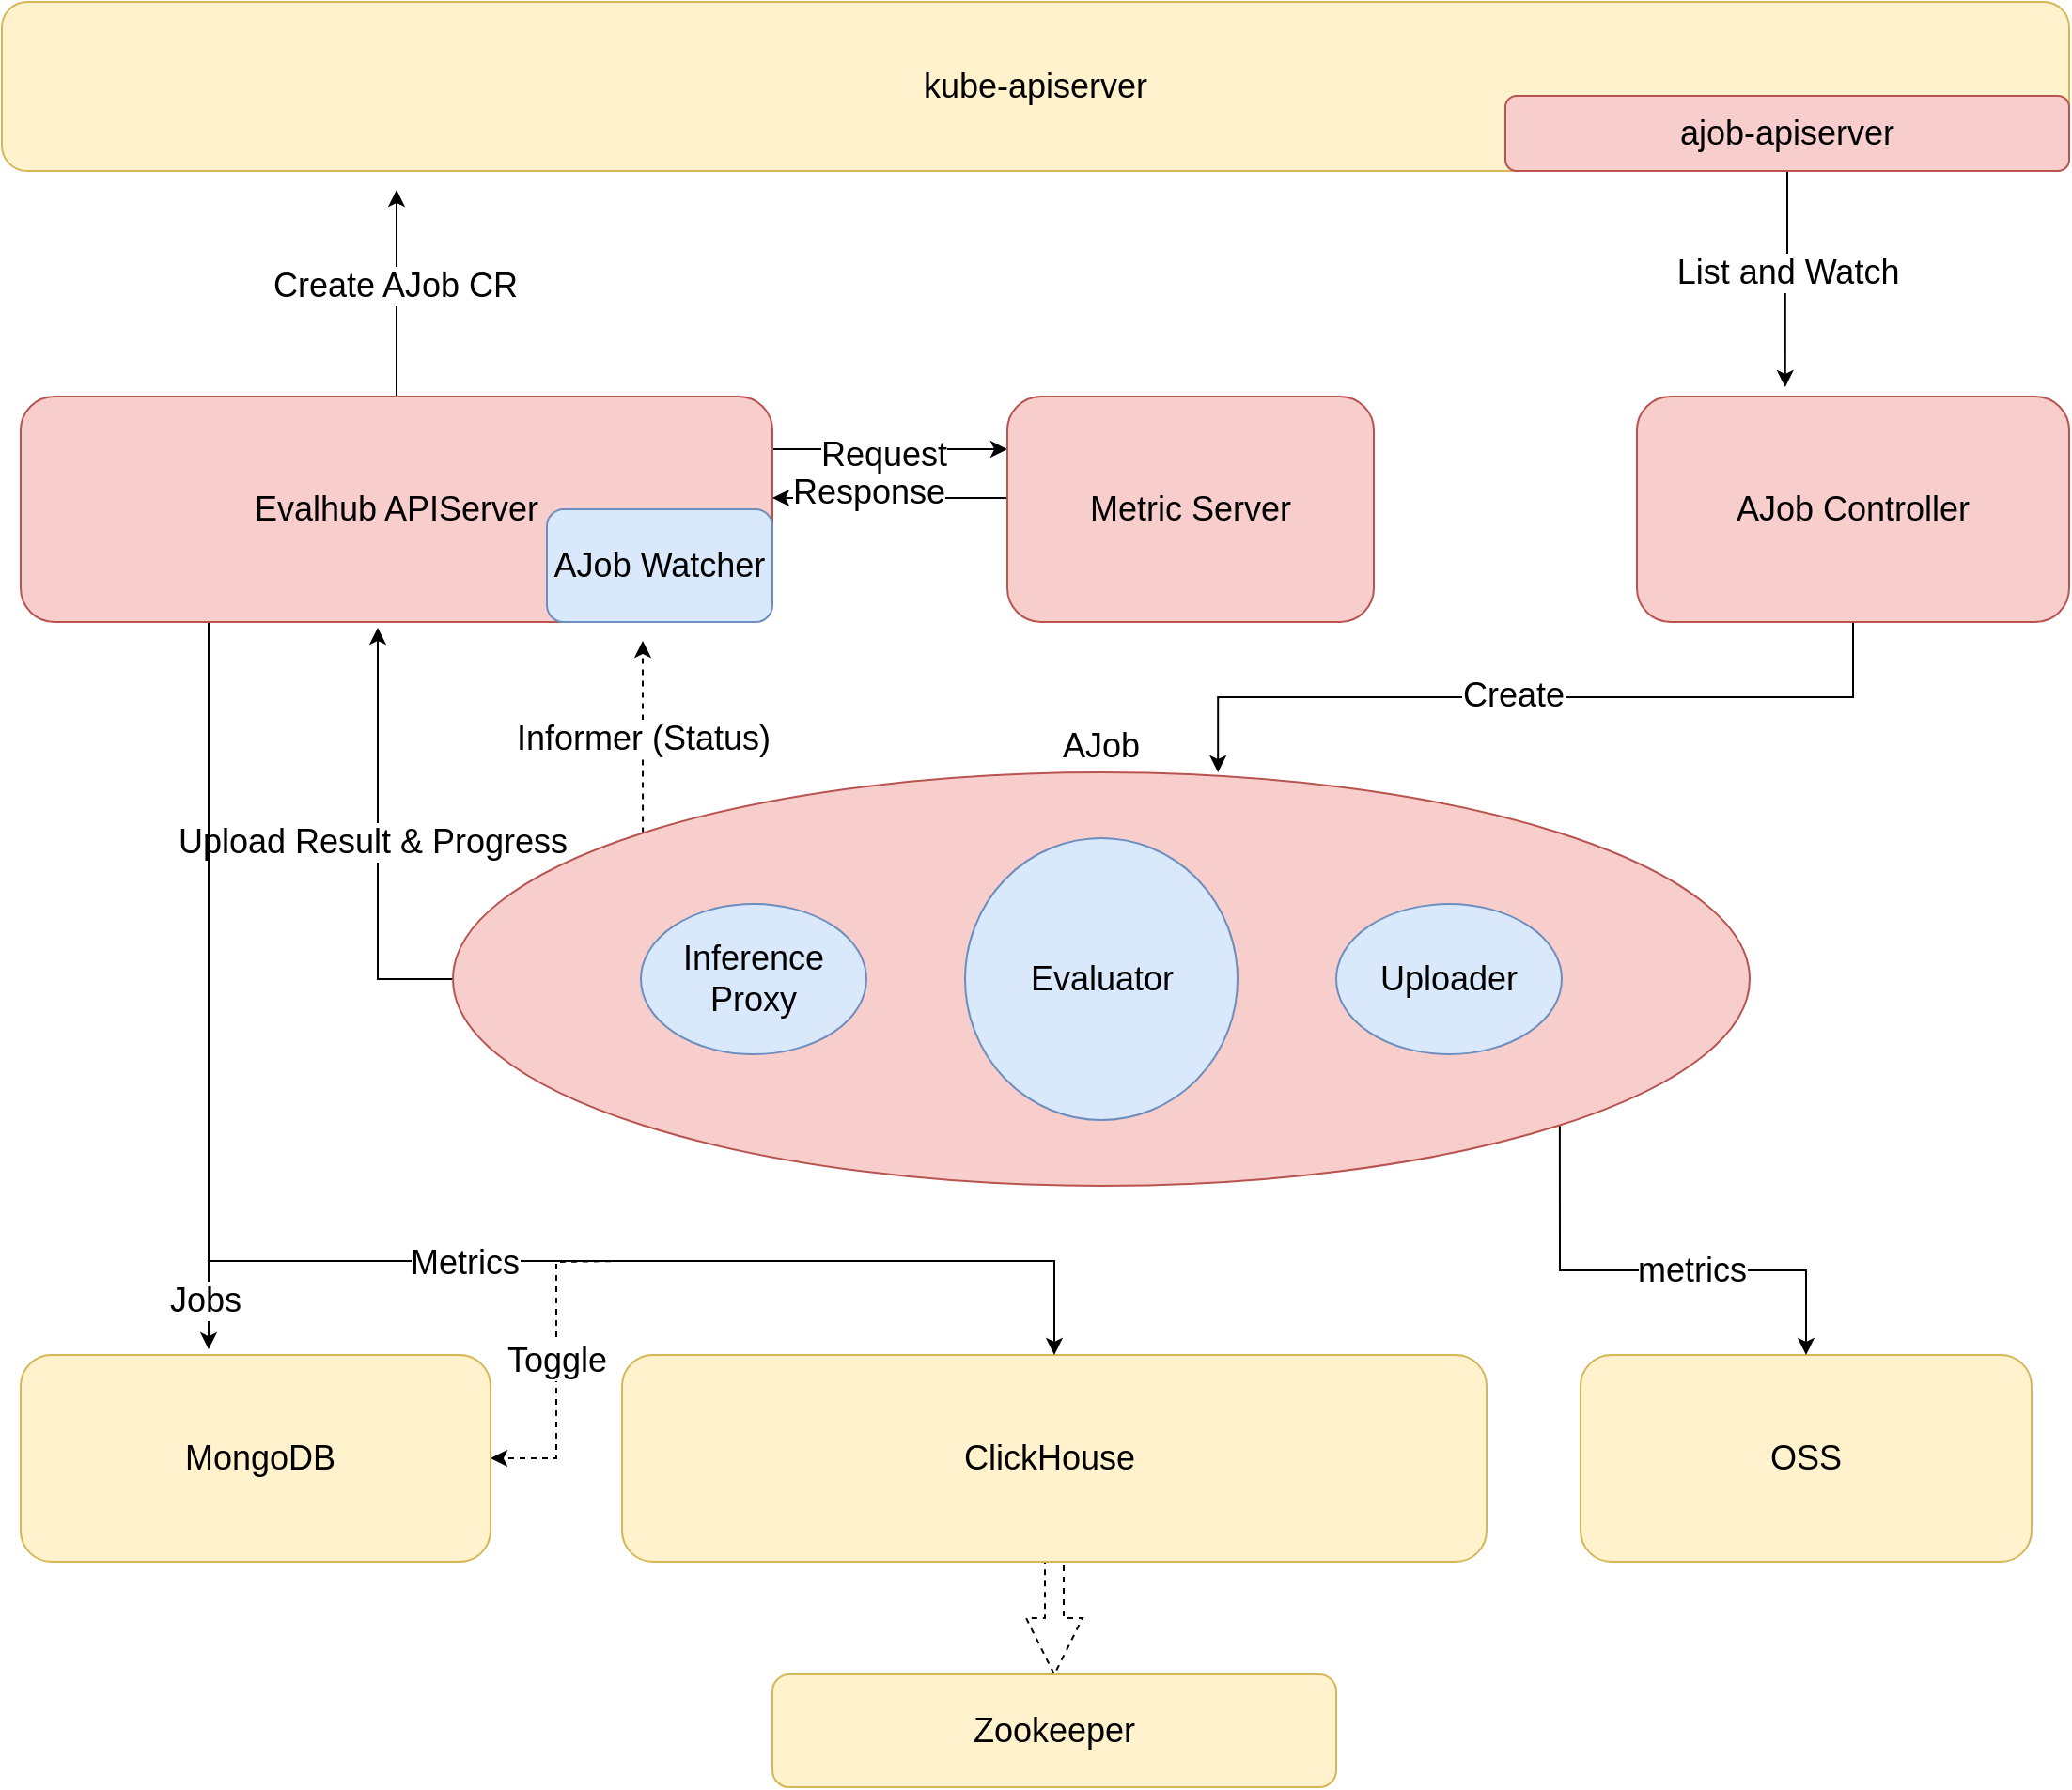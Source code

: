 <mxfile version="20.4.0" type="github" pages="2">
  <diagram id="wMBxaa8WoiexGaejFqDz" name="评测服务">
    <mxGraphModel dx="1426" dy="794" grid="1" gridSize="10" guides="1" tooltips="1" connect="1" arrows="1" fold="1" page="1" pageScale="1" pageWidth="1654" pageHeight="2336" math="0" shadow="0">
      <root>
        <mxCell id="0" />
        <mxCell id="1" parent="0" />
        <mxCell id="w7IUZ5SfJ0Q9Sr0LIGu0-42" value="Toggle" style="edgeStyle=orthogonalEdgeStyle;rounded=0;orthogonalLoop=1;jettySize=auto;html=1;entryX=1;entryY=0.5;entryDx=0;entryDy=0;dashed=1;fontSize=18;" parent="1" target="w7IUZ5SfJ0Q9Sr0LIGu0-6" edge="1">
          <mxGeometry relative="1" as="geometry">
            <mxPoint x="380" y="960" as="targetPoint" />
            <mxPoint x="410" y="860" as="sourcePoint" />
          </mxGeometry>
        </mxCell>
        <mxCell id="w7IUZ5SfJ0Q9Sr0LIGu0-6" value="&amp;nbsp;MongoDB" style="rounded=1;whiteSpace=wrap;html=1;fillColor=#fff2cc;strokeColor=#d6b656;fontSize=18;" parent="1" vertex="1">
          <mxGeometry x="90" y="910" width="250" height="110" as="geometry" />
        </mxCell>
        <mxCell id="w7IUZ5SfJ0Q9Sr0LIGu0-44" style="edgeStyle=orthogonalEdgeStyle;rounded=0;orthogonalLoop=1;jettySize=auto;html=1;exitX=0.5;exitY=1;exitDx=0;exitDy=0;entryX=0.5;entryY=0;entryDx=0;entryDy=0;dashed=1;shape=arrow;fontSize=18;" parent="1" source="w7IUZ5SfJ0Q9Sr0LIGu0-7" target="w7IUZ5SfJ0Q9Sr0LIGu0-9" edge="1">
          <mxGeometry relative="1" as="geometry" />
        </mxCell>
        <mxCell id="w7IUZ5SfJ0Q9Sr0LIGu0-7" value="ClickHouse&amp;nbsp;" style="rounded=1;whiteSpace=wrap;html=1;fillColor=#fff2cc;strokeColor=#d6b656;fontSize=18;" parent="1" vertex="1">
          <mxGeometry x="410" y="910" width="460" height="110" as="geometry" />
        </mxCell>
        <mxCell id="w7IUZ5SfJ0Q9Sr0LIGu0-8" value="OSS" style="rounded=1;whiteSpace=wrap;html=1;fillColor=#fff2cc;strokeColor=#d6b656;fontSize=18;" parent="1" vertex="1">
          <mxGeometry x="920" y="910" width="240" height="110" as="geometry" />
        </mxCell>
        <mxCell id="w7IUZ5SfJ0Q9Sr0LIGu0-9" value="Zookeeper" style="rounded=1;whiteSpace=wrap;html=1;fillColor=#fff2cc;strokeColor=#d6b656;fontSize=18;" parent="1" vertex="1">
          <mxGeometry x="490" y="1080" width="300" height="60" as="geometry" />
        </mxCell>
        <mxCell id="w7IUZ5SfJ0Q9Sr0LIGu0-30" style="edgeStyle=orthogonalEdgeStyle;rounded=0;orthogonalLoop=1;jettySize=auto;html=1;exitX=0;exitY=0;exitDx=0;exitDy=0;dashed=1;fontSize=18;" parent="1" source="w7IUZ5SfJ0Q9Sr0LIGu0-11" edge="1">
          <mxGeometry relative="1" as="geometry">
            <mxPoint x="421" y="530" as="targetPoint" />
          </mxGeometry>
        </mxCell>
        <mxCell id="w7IUZ5SfJ0Q9Sr0LIGu0-33" value="Informer (Status)" style="edgeLabel;html=1;align=center;verticalAlign=middle;resizable=0;points=[];fontSize=18;" parent="w7IUZ5SfJ0Q9Sr0LIGu0-30" vertex="1" connectable="0">
          <mxGeometry x="-0.017" relative="1" as="geometry">
            <mxPoint as="offset" />
          </mxGeometry>
        </mxCell>
        <mxCell id="w7IUZ5SfJ0Q9Sr0LIGu0-39" style="edgeStyle=orthogonalEdgeStyle;rounded=0;orthogonalLoop=1;jettySize=auto;html=1;exitX=1;exitY=1;exitDx=0;exitDy=0;entryX=0.5;entryY=0;entryDx=0;entryDy=0;fontSize=18;" parent="1" source="w7IUZ5SfJ0Q9Sr0LIGu0-11" target="w7IUZ5SfJ0Q9Sr0LIGu0-8" edge="1">
          <mxGeometry relative="1" as="geometry" />
        </mxCell>
        <mxCell id="w7IUZ5SfJ0Q9Sr0LIGu0-50" value="metrics" style="edgeLabel;html=1;align=center;verticalAlign=middle;resizable=0;points=[];fontSize=18;" parent="w7IUZ5SfJ0Q9Sr0LIGu0-39" vertex="1" connectable="0">
          <mxGeometry x="0.163" relative="1" as="geometry">
            <mxPoint as="offset" />
          </mxGeometry>
        </mxCell>
        <mxCell id="w7IUZ5SfJ0Q9Sr0LIGu0-47" style="edgeStyle=orthogonalEdgeStyle;rounded=0;orthogonalLoop=1;jettySize=auto;html=1;exitX=0;exitY=0.5;exitDx=0;exitDy=0;entryX=0.475;entryY=1.025;entryDx=0;entryDy=0;entryPerimeter=0;fontSize=18;" parent="1" source="w7IUZ5SfJ0Q9Sr0LIGu0-11" target="w7IUZ5SfJ0Q9Sr0LIGu0-17" edge="1">
          <mxGeometry relative="1" as="geometry">
            <mxPoint x="250" y="710" as="targetPoint" />
          </mxGeometry>
        </mxCell>
        <mxCell id="w7IUZ5SfJ0Q9Sr0LIGu0-48" value="Upload Result &amp;amp; Progress" style="edgeLabel;html=1;align=center;verticalAlign=middle;resizable=0;points=[];fontSize=18;" parent="w7IUZ5SfJ0Q9Sr0LIGu0-47" vertex="1" connectable="0">
          <mxGeometry x="-0.004" y="3" relative="1" as="geometry">
            <mxPoint as="offset" />
          </mxGeometry>
        </mxCell>
        <mxCell id="w7IUZ5SfJ0Q9Sr0LIGu0-11" value="&lt;font style=&quot;font-size: 18px;&quot;&gt;AJob&lt;/font&gt;" style="ellipse;whiteSpace=wrap;html=1;labelPosition=center;verticalLabelPosition=top;align=center;verticalAlign=bottom;fillColor=#f8cecc;strokeColor=#b85450;fontSize=18;" parent="1" vertex="1">
          <mxGeometry x="320" y="600" width="690" height="220" as="geometry" />
        </mxCell>
        <mxCell id="w7IUZ5SfJ0Q9Sr0LIGu0-12" value="Inference Proxy" style="ellipse;whiteSpace=wrap;html=1;fillColor=#dae8fc;strokeColor=#6c8ebf;fontSize=18;" parent="1" vertex="1">
          <mxGeometry x="420" y="670" width="120" height="80" as="geometry" />
        </mxCell>
        <mxCell id="w7IUZ5SfJ0Q9Sr0LIGu0-13" value="Evaluator" style="ellipse;whiteSpace=wrap;html=1;fillColor=#dae8fc;strokeColor=#6c8ebf;fontSize=18;" parent="1" vertex="1">
          <mxGeometry x="592.5" y="635" width="145" height="150" as="geometry" />
        </mxCell>
        <mxCell id="w7IUZ5SfJ0Q9Sr0LIGu0-14" value="Uploader" style="ellipse;whiteSpace=wrap;html=1;fillColor=#dae8fc;strokeColor=#6c8ebf;fontSize=18;" parent="1" vertex="1">
          <mxGeometry x="790" y="670" width="120" height="80" as="geometry" />
        </mxCell>
        <mxCell id="w7IUZ5SfJ0Q9Sr0LIGu0-15" value="kube-apiserver" style="rounded=1;whiteSpace=wrap;html=1;fillColor=#fff2cc;strokeColor=#d6b656;fontSize=18;" parent="1" vertex="1">
          <mxGeometry x="80" y="190" width="1100" height="90" as="geometry" />
        </mxCell>
        <mxCell id="w7IUZ5SfJ0Q9Sr0LIGu0-23" style="edgeStyle=orthogonalEdgeStyle;rounded=0;orthogonalLoop=1;jettySize=auto;html=1;exitX=0.5;exitY=1;exitDx=0;exitDy=0;entryX=0.343;entryY=-0.042;entryDx=0;entryDy=0;entryPerimeter=0;fontSize=18;" parent="1" source="w7IUZ5SfJ0Q9Sr0LIGu0-16" target="w7IUZ5SfJ0Q9Sr0LIGu0-19" edge="1">
          <mxGeometry relative="1" as="geometry">
            <mxPoint x="1030" y="390" as="targetPoint" />
          </mxGeometry>
        </mxCell>
        <mxCell id="w7IUZ5SfJ0Q9Sr0LIGu0-24" value="List and Watch" style="edgeLabel;html=1;align=center;verticalAlign=middle;resizable=0;points=[];fontSize=18;" parent="w7IUZ5SfJ0Q9Sr0LIGu0-23" vertex="1" connectable="0">
          <mxGeometry x="-0.073" relative="1" as="geometry">
            <mxPoint as="offset" />
          </mxGeometry>
        </mxCell>
        <mxCell id="w7IUZ5SfJ0Q9Sr0LIGu0-16" value="ajob-apiserver" style="rounded=1;whiteSpace=wrap;html=1;fillColor=#f8cecc;strokeColor=#b85450;fontSize=18;" parent="1" vertex="1">
          <mxGeometry x="880" y="240" width="300" height="40" as="geometry" />
        </mxCell>
        <mxCell id="w7IUZ5SfJ0Q9Sr0LIGu0-21" style="edgeStyle=orthogonalEdgeStyle;rounded=0;orthogonalLoop=1;jettySize=auto;html=1;exitX=0.5;exitY=0;exitDx=0;exitDy=0;fontSize=18;" parent="1" source="w7IUZ5SfJ0Q9Sr0LIGu0-17" edge="1">
          <mxGeometry relative="1" as="geometry">
            <mxPoint x="290" y="290" as="targetPoint" />
          </mxGeometry>
        </mxCell>
        <mxCell id="w7IUZ5SfJ0Q9Sr0LIGu0-22" value="Create AJob CR" style="edgeLabel;html=1;align=center;verticalAlign=middle;resizable=0;points=[];fontSize=18;" parent="w7IUZ5SfJ0Q9Sr0LIGu0-21" vertex="1" connectable="0">
          <mxGeometry x="0.073" y="2" relative="1" as="geometry">
            <mxPoint as="offset" />
          </mxGeometry>
        </mxCell>
        <mxCell id="w7IUZ5SfJ0Q9Sr0LIGu0-25" style="edgeStyle=orthogonalEdgeStyle;rounded=0;orthogonalLoop=1;jettySize=auto;html=1;exitX=1;exitY=0.25;exitDx=0;exitDy=0;entryX=0;entryY=0.25;entryDx=0;entryDy=0;fontSize=18;" parent="1" edge="1">
          <mxGeometry relative="1" as="geometry">
            <mxPoint x="490" y="428" as="sourcePoint" />
            <mxPoint x="615" y="428" as="targetPoint" />
          </mxGeometry>
        </mxCell>
        <mxCell id="w7IUZ5SfJ0Q9Sr0LIGu0-27" value="Request" style="edgeLabel;html=1;align=center;verticalAlign=middle;resizable=0;points=[];fontSize=18;" parent="w7IUZ5SfJ0Q9Sr0LIGu0-25" vertex="1" connectable="0">
          <mxGeometry x="-0.056" y="-3" relative="1" as="geometry">
            <mxPoint as="offset" />
          </mxGeometry>
        </mxCell>
        <mxCell id="w7IUZ5SfJ0Q9Sr0LIGu0-34" style="edgeStyle=orthogonalEdgeStyle;rounded=0;orthogonalLoop=1;jettySize=auto;html=1;exitX=0.25;exitY=1;exitDx=0;exitDy=0;entryX=0.5;entryY=0;entryDx=0;entryDy=0;fontSize=18;" parent="1" source="w7IUZ5SfJ0Q9Sr0LIGu0-17" target="w7IUZ5SfJ0Q9Sr0LIGu0-7" edge="1">
          <mxGeometry relative="1" as="geometry">
            <mxPoint x="190" y="840" as="targetPoint" />
            <Array as="points">
              <mxPoint x="190" y="860" />
              <mxPoint x="640" y="860" />
            </Array>
          </mxGeometry>
        </mxCell>
        <mxCell id="w7IUZ5SfJ0Q9Sr0LIGu0-37" value="Metrics" style="edgeLabel;html=1;align=center;verticalAlign=middle;resizable=0;points=[];fontSize=18;" parent="w7IUZ5SfJ0Q9Sr0LIGu0-34" vertex="1" connectable="0">
          <mxGeometry x="0.133" y="-1" relative="1" as="geometry">
            <mxPoint as="offset" />
          </mxGeometry>
        </mxCell>
        <mxCell id="w7IUZ5SfJ0Q9Sr0LIGu0-36" style="edgeStyle=orthogonalEdgeStyle;rounded=0;orthogonalLoop=1;jettySize=auto;html=1;exitX=0.25;exitY=1;exitDx=0;exitDy=0;entryX=0.4;entryY=-0.027;entryDx=0;entryDy=0;entryPerimeter=0;fontSize=18;" parent="1" source="w7IUZ5SfJ0Q9Sr0LIGu0-17" target="w7IUZ5SfJ0Q9Sr0LIGu0-6" edge="1">
          <mxGeometry relative="1" as="geometry" />
        </mxCell>
        <mxCell id="w7IUZ5SfJ0Q9Sr0LIGu0-38" value="Jobs" style="edgeLabel;html=1;align=center;verticalAlign=middle;resizable=0;points=[];fontSize=18;" parent="w7IUZ5SfJ0Q9Sr0LIGu0-36" vertex="1" connectable="0">
          <mxGeometry x="0.866" y="-2" relative="1" as="geometry">
            <mxPoint as="offset" />
          </mxGeometry>
        </mxCell>
        <mxCell id="w7IUZ5SfJ0Q9Sr0LIGu0-17" value="Evalhub APIServer" style="rounded=1;whiteSpace=wrap;html=1;fillColor=#f8cecc;strokeColor=#b85450;fontSize=18;" parent="1" vertex="1">
          <mxGeometry x="90" y="400" width="400" height="120" as="geometry" />
        </mxCell>
        <mxCell id="w7IUZ5SfJ0Q9Sr0LIGu0-18" value="AJob Watcher" style="rounded=1;whiteSpace=wrap;html=1;fillColor=#dae8fc;strokeColor=#6c8ebf;fontSize=18;" parent="1" vertex="1">
          <mxGeometry x="370" y="460" width="120" height="60" as="geometry" />
        </mxCell>
        <mxCell id="w7IUZ5SfJ0Q9Sr0LIGu0-31" style="edgeStyle=orthogonalEdgeStyle;rounded=0;orthogonalLoop=1;jettySize=auto;html=1;exitX=0.5;exitY=1;exitDx=0;exitDy=0;entryX=0.59;entryY=0;entryDx=0;entryDy=0;entryPerimeter=0;fontSize=18;" parent="1" source="w7IUZ5SfJ0Q9Sr0LIGu0-19" target="w7IUZ5SfJ0Q9Sr0LIGu0-11" edge="1">
          <mxGeometry relative="1" as="geometry" />
        </mxCell>
        <mxCell id="w7IUZ5SfJ0Q9Sr0LIGu0-32" value="Create" style="edgeLabel;html=1;align=center;verticalAlign=middle;resizable=0;points=[];fontSize=18;" parent="w7IUZ5SfJ0Q9Sr0LIGu0-31" vertex="1" connectable="0">
          <mxGeometry x="0.058" y="-1" relative="1" as="geometry">
            <mxPoint as="offset" />
          </mxGeometry>
        </mxCell>
        <mxCell id="w7IUZ5SfJ0Q9Sr0LIGu0-19" value="AJob Controller" style="rounded=1;whiteSpace=wrap;html=1;fillColor=#f8cecc;strokeColor=#b85450;fontSize=18;" parent="1" vertex="1">
          <mxGeometry x="950" y="400" width="230" height="120" as="geometry" />
        </mxCell>
        <mxCell id="w7IUZ5SfJ0Q9Sr0LIGu0-26" style="edgeStyle=orthogonalEdgeStyle;rounded=0;orthogonalLoop=1;jettySize=auto;html=1;exitX=0;exitY=0.75;exitDx=0;exitDy=0;entryX=1;entryY=0.5;entryDx=0;entryDy=0;fontSize=18;" parent="1" edge="1">
          <mxGeometry relative="1" as="geometry">
            <mxPoint x="490" y="454" as="targetPoint" />
            <mxPoint x="615" y="454" as="sourcePoint" />
          </mxGeometry>
        </mxCell>
        <mxCell id="w7IUZ5SfJ0Q9Sr0LIGu0-28" value="Response" style="edgeLabel;html=1;align=center;verticalAlign=middle;resizable=0;points=[];fontSize=18;" parent="w7IUZ5SfJ0Q9Sr0LIGu0-26" vertex="1" connectable="0">
          <mxGeometry x="0.184" y="-3" relative="1" as="geometry">
            <mxPoint as="offset" />
          </mxGeometry>
        </mxCell>
        <mxCell id="w7IUZ5SfJ0Q9Sr0LIGu0-20" value="Metric Server" style="rounded=1;whiteSpace=wrap;html=1;fillColor=#f8cecc;strokeColor=#b85450;fontSize=18;" parent="1" vertex="1">
          <mxGeometry x="615" y="400" width="195" height="120" as="geometry" />
        </mxCell>
      </root>
    </mxGraphModel>
  </diagram>
  <diagram id="CdzG5H-WlpzmP-qNXHmX" name="数据清洗">
    <mxGraphModel dx="1426" dy="794" grid="1" gridSize="10" guides="1" tooltips="1" connect="1" arrows="1" fold="1" page="1" pageScale="1" pageWidth="1654" pageHeight="2336" math="0" shadow="0">
      <root>
        <mxCell id="0" />
        <mxCell id="1" parent="0" />
        <mxCell id="lgh-4lAvy8c456bT7Dc5-1" value="抽帧" style="rounded=1;whiteSpace=wrap;html=1;fillColor=#dae8fc;strokeColor=#6c8ebf;" vertex="1" parent="1">
          <mxGeometry x="170" y="170" width="140" height="120" as="geometry" />
        </mxCell>
        <mxCell id="lgh-4lAvy8c456bT7Dc5-2" value="IR 处理" style="rounded=1;whiteSpace=wrap;html=1;fillColor=#dae8fc;strokeColor=#6c8ebf;" vertex="1" parent="1">
          <mxGeometry x="170" y="320" width="140" height="90" as="geometry" />
        </mxCell>
        <mxCell id="lgh-4lAvy8c456bT7Dc5-3" value="质检" style="rounded=1;whiteSpace=wrap;html=1;fillColor=#dae8fc;strokeColor=#6c8ebf;" vertex="1" parent="1">
          <mxGeometry x="170" y="430" width="140" height="90" as="geometry" />
        </mxCell>
        <mxCell id="lgh-4lAvy8c456bT7Dc5-4" value="目标检测" style="rounded=1;whiteSpace=wrap;html=1;fillColor=#dae8fc;strokeColor=#6c8ebf;" vertex="1" parent="1">
          <mxGeometry x="170" y="540" width="140" height="90" as="geometry" />
        </mxCell>
        <mxCell id="lgh-4lAvy8c456bT7Dc5-5" value="AJob" style="rounded=1;whiteSpace=wrap;html=1;labelPosition=center;verticalLabelPosition=top;align=center;verticalAlign=bottom;fillColor=#dae8fc;strokeColor=#6c8ebf;" vertex="1" parent="1">
          <mxGeometry x="340" y="430" width="780" height="90" as="geometry" />
        </mxCell>
        <mxCell id="lgh-4lAvy8c456bT7Dc5-6" value="DataMaster" style="rounded=1;whiteSpace=wrap;html=1;fillColor=#bac8d3;strokeColor=#23445d;" vertex="1" parent="1">
          <mxGeometry x="460" y="445" width="540" height="60" as="geometry" />
        </mxCell>
        <mxCell id="lgh-4lAvy8c456bT7Dc5-7" value="AJob" style="rounded=1;whiteSpace=wrap;html=1;labelPosition=center;verticalLabelPosition=top;align=center;verticalAlign=bottom;fillColor=#dae8fc;strokeColor=#6c8ebf;" vertex="1" parent="1">
          <mxGeometry x="340" y="540" width="340" height="90" as="geometry" />
        </mxCell>
        <mxCell id="lgh-4lAvy8c456bT7Dc5-8" value="reinf" style="rounded=1;whiteSpace=wrap;html=1;fillColor=#bac8d3;strokeColor=#23445d;" vertex="1" parent="1">
          <mxGeometry x="385" y="555" width="265" height="60" as="geometry" />
        </mxCell>
        <mxCell id="lgh-4lAvy8c456bT7Dc5-9" value="Fluentbit" style="rounded=1;whiteSpace=wrap;html=1;fillColor=#bac8d3;strokeColor=#23445d;" vertex="1" parent="1">
          <mxGeometry x="1140" y="170" width="90" height="460" as="geometry" />
        </mxCell>
        <mxCell id="lgh-4lAvy8c456bT7Dc5-10" value="AJob" style="rounded=1;whiteSpace=wrap;html=1;labelPosition=center;verticalLabelPosition=top;align=center;verticalAlign=bottom;fillColor=#dae8fc;strokeColor=#6c8ebf;" vertex="1" parent="1">
          <mxGeometry x="770" y="540" width="340" height="90" as="geometry" />
        </mxCell>
        <mxCell id="lgh-4lAvy8c456bT7Dc5-11" value="reinf" style="rounded=1;whiteSpace=wrap;html=1;fillColor=#bac8d3;strokeColor=#23445d;" vertex="1" parent="1">
          <mxGeometry x="810" y="555" width="260" height="60" as="geometry" />
        </mxCell>
        <mxCell id="lgh-4lAvy8c456bT7Dc5-12" value="" style="group;labelPosition=center;verticalLabelPosition=top;align=center;verticalAlign=bottom;" vertex="1" connectable="0" parent="1">
          <mxGeometry x="340" y="170" width="350" height="130" as="geometry" />
        </mxCell>
        <mxCell id="lgh-4lAvy8c456bT7Dc5-13" value="AJob" style="rounded=1;whiteSpace=wrap;html=1;fillColor=#dae8fc;strokeColor=#6c8ebf;labelPosition=center;verticalLabelPosition=top;align=center;verticalAlign=bottom;" vertex="1" parent="lgh-4lAvy8c456bT7Dc5-12">
          <mxGeometry width="350" height="130" as="geometry" />
        </mxCell>
        <mxCell id="lgh-4lAvy8c456bT7Dc5-14" value="&lt;font style=&quot;font-size: 8px;&quot;&gt;FFMpeg&lt;/font&gt;" style="rounded=1;whiteSpace=wrap;html=1;fillColor=#f8cecc;strokeColor=#b85450;" vertex="1" parent="lgh-4lAvy8c456bT7Dc5-12">
          <mxGeometry x="32.812" y="13" width="65.625" height="39" as="geometry" />
        </mxCell>
        <mxCell id="lgh-4lAvy8c456bT7Dc5-15" value="OpenCV" style="rounded=1;whiteSpace=wrap;html=1;fillColor=#f8cecc;strokeColor=#b85450;" vertex="1" parent="lgh-4lAvy8c456bT7Dc5-12">
          <mxGeometry x="142.188" y="13" width="65.625" height="39" as="geometry" />
        </mxCell>
        <mxCell id="lgh-4lAvy8c456bT7Dc5-16" style="edgeStyle=orthogonalEdgeStyle;rounded=0;orthogonalLoop=1;jettySize=auto;html=1;exitX=0.5;exitY=1;exitDx=0;exitDy=0;" edge="1" parent="lgh-4lAvy8c456bT7Dc5-12" source="lgh-4lAvy8c456bT7Dc5-18">
          <mxGeometry relative="1" as="geometry">
            <mxPoint x="175" y="84.5" as="targetPoint" />
            <Array as="points">
              <mxPoint x="278.906" y="65" />
              <mxPoint x="175" y="65" />
            </Array>
          </mxGeometry>
        </mxCell>
        <mxCell id="lgh-4lAvy8c456bT7Dc5-17" value="Frame" style="edgeLabel;html=1;align=center;verticalAlign=middle;resizable=0;points=[];" vertex="1" connectable="0" parent="lgh-4lAvy8c456bT7Dc5-16">
          <mxGeometry x="0.817" y="1" relative="1" as="geometry">
            <mxPoint as="offset" />
          </mxGeometry>
        </mxCell>
        <mxCell id="lgh-4lAvy8c456bT7Dc5-18" value="MegDecode" style="rounded=1;whiteSpace=wrap;html=1;fillColor=#f8cecc;strokeColor=#b85450;" vertex="1" parent="lgh-4lAvy8c456bT7Dc5-12">
          <mxGeometry x="246.094" y="13" width="65.625" height="39" as="geometry" />
        </mxCell>
        <mxCell id="lgh-4lAvy8c456bT7Dc5-19" value="Nori Writer" style="rounded=1;whiteSpace=wrap;html=1;fillColor=#f8cecc;strokeColor=#b85450;" vertex="1" parent="lgh-4lAvy8c456bT7Dc5-12">
          <mxGeometry x="10.938" y="84.5" width="328.125" height="39" as="geometry" />
        </mxCell>
        <mxCell id="lgh-4lAvy8c456bT7Dc5-20" style="edgeStyle=orthogonalEdgeStyle;rounded=0;orthogonalLoop=1;jettySize=auto;html=1;exitX=0.5;exitY=1;exitDx=0;exitDy=0;" edge="1" parent="lgh-4lAvy8c456bT7Dc5-12" source="lgh-4lAvy8c456bT7Dc5-14" target="lgh-4lAvy8c456bT7Dc5-19">
          <mxGeometry relative="1" as="geometry">
            <Array as="points">
              <mxPoint x="65.625" y="65" />
              <mxPoint x="175" y="65" />
            </Array>
          </mxGeometry>
        </mxCell>
        <mxCell id="lgh-4lAvy8c456bT7Dc5-21" style="edgeStyle=orthogonalEdgeStyle;rounded=0;orthogonalLoop=1;jettySize=auto;html=1;exitX=0.5;exitY=1;exitDx=0;exitDy=0;entryX=0.5;entryY=0;entryDx=0;entryDy=0;" edge="1" parent="lgh-4lAvy8c456bT7Dc5-12" source="lgh-4lAvy8c456bT7Dc5-15" target="lgh-4lAvy8c456bT7Dc5-19">
          <mxGeometry relative="1" as="geometry" />
        </mxCell>
        <mxCell id="lgh-4lAvy8c456bT7Dc5-22" value="" style="group" vertex="1" connectable="0" parent="1">
          <mxGeometry x="770" y="170" width="350" height="130" as="geometry" />
        </mxCell>
        <mxCell id="lgh-4lAvy8c456bT7Dc5-23" value="AJob" style="rounded=1;whiteSpace=wrap;html=1;fillColor=#dae8fc;strokeColor=#6c8ebf;labelPosition=center;verticalLabelPosition=top;align=center;verticalAlign=bottom;" vertex="1" parent="lgh-4lAvy8c456bT7Dc5-22">
          <mxGeometry width="350" height="130" as="geometry" />
        </mxCell>
        <mxCell id="lgh-4lAvy8c456bT7Dc5-24" value="&lt;font style=&quot;font-size: 8px;&quot;&gt;FFMpeg&lt;/font&gt;" style="rounded=1;whiteSpace=wrap;html=1;fillColor=#f8cecc;strokeColor=#b85450;" vertex="1" parent="lgh-4lAvy8c456bT7Dc5-22">
          <mxGeometry x="32.812" y="13" width="65.625" height="39" as="geometry" />
        </mxCell>
        <mxCell id="lgh-4lAvy8c456bT7Dc5-25" value="OpenCV" style="rounded=1;whiteSpace=wrap;html=1;fillColor=#f8cecc;strokeColor=#b85450;" vertex="1" parent="lgh-4lAvy8c456bT7Dc5-22">
          <mxGeometry x="142.188" y="13" width="65.625" height="39" as="geometry" />
        </mxCell>
        <mxCell id="lgh-4lAvy8c456bT7Dc5-26" style="edgeStyle=orthogonalEdgeStyle;rounded=0;orthogonalLoop=1;jettySize=auto;html=1;exitX=0.5;exitY=1;exitDx=0;exitDy=0;" edge="1" parent="lgh-4lAvy8c456bT7Dc5-22" source="lgh-4lAvy8c456bT7Dc5-28">
          <mxGeometry relative="1" as="geometry">
            <mxPoint x="175" y="84.5" as="targetPoint" />
            <Array as="points">
              <mxPoint x="278.906" y="65" />
              <mxPoint x="175" y="65" />
            </Array>
          </mxGeometry>
        </mxCell>
        <mxCell id="lgh-4lAvy8c456bT7Dc5-27" value="Frame" style="edgeLabel;html=1;align=center;verticalAlign=middle;resizable=0;points=[];" vertex="1" connectable="0" parent="lgh-4lAvy8c456bT7Dc5-26">
          <mxGeometry x="0.817" y="1" relative="1" as="geometry">
            <mxPoint as="offset" />
          </mxGeometry>
        </mxCell>
        <mxCell id="lgh-4lAvy8c456bT7Dc5-28" value="MegDecode" style="rounded=1;whiteSpace=wrap;html=1;fillColor=#f8cecc;strokeColor=#b85450;" vertex="1" parent="lgh-4lAvy8c456bT7Dc5-22">
          <mxGeometry x="246.094" y="13" width="65.625" height="39" as="geometry" />
        </mxCell>
        <mxCell id="lgh-4lAvy8c456bT7Dc5-29" value="Nori Writer" style="rounded=1;whiteSpace=wrap;html=1;fillColor=#f8cecc;strokeColor=#b85450;" vertex="1" parent="lgh-4lAvy8c456bT7Dc5-22">
          <mxGeometry x="10.938" y="84.5" width="328.125" height="39" as="geometry" />
        </mxCell>
        <mxCell id="lgh-4lAvy8c456bT7Dc5-30" style="edgeStyle=orthogonalEdgeStyle;rounded=0;orthogonalLoop=1;jettySize=auto;html=1;exitX=0.5;exitY=1;exitDx=0;exitDy=0;" edge="1" parent="lgh-4lAvy8c456bT7Dc5-22" source="lgh-4lAvy8c456bT7Dc5-24" target="lgh-4lAvy8c456bT7Dc5-29">
          <mxGeometry relative="1" as="geometry">
            <Array as="points">
              <mxPoint x="65.625" y="65" />
              <mxPoint x="175" y="65" />
            </Array>
          </mxGeometry>
        </mxCell>
        <mxCell id="lgh-4lAvy8c456bT7Dc5-31" style="edgeStyle=orthogonalEdgeStyle;rounded=0;orthogonalLoop=1;jettySize=auto;html=1;exitX=0.5;exitY=1;exitDx=0;exitDy=0;entryX=0.5;entryY=0;entryDx=0;entryDy=0;" edge="1" parent="lgh-4lAvy8c456bT7Dc5-22" source="lgh-4lAvy8c456bT7Dc5-25" target="lgh-4lAvy8c456bT7Dc5-29">
          <mxGeometry relative="1" as="geometry" />
        </mxCell>
        <mxCell id="lgh-4lAvy8c456bT7Dc5-32" value="" style="group" vertex="1" connectable="0" parent="1">
          <mxGeometry x="700" y="230" width="50" height="10" as="geometry" />
        </mxCell>
        <mxCell id="lgh-4lAvy8c456bT7Dc5-33" value="" style="ellipse;whiteSpace=wrap;html=1;aspect=fixed;" vertex="1" parent="lgh-4lAvy8c456bT7Dc5-32">
          <mxGeometry width="10" height="10" as="geometry" />
        </mxCell>
        <mxCell id="lgh-4lAvy8c456bT7Dc5-34" value="" style="ellipse;whiteSpace=wrap;html=1;aspect=fixed;" vertex="1" parent="lgh-4lAvy8c456bT7Dc5-32">
          <mxGeometry x="20" width="10" height="10" as="geometry" />
        </mxCell>
        <mxCell id="lgh-4lAvy8c456bT7Dc5-35" value="" style="ellipse;whiteSpace=wrap;html=1;aspect=fixed;" vertex="1" parent="lgh-4lAvy8c456bT7Dc5-32">
          <mxGeometry x="40" width="10" height="10" as="geometry" />
        </mxCell>
        <mxCell id="lgh-4lAvy8c456bT7Dc5-36" value="" style="group" vertex="1" connectable="0" parent="1">
          <mxGeometry x="340" y="320" width="345" height="90" as="geometry" />
        </mxCell>
        <mxCell id="lgh-4lAvy8c456bT7Dc5-37" value="AJob" style="rounded=1;whiteSpace=wrap;html=1;labelPosition=center;verticalLabelPosition=top;align=center;verticalAlign=bottom;fillColor=#dae8fc;strokeColor=#6c8ebf;" vertex="1" parent="lgh-4lAvy8c456bT7Dc5-36">
          <mxGeometry width="345" height="90" as="geometry" />
        </mxCell>
        <mxCell id="lgh-4lAvy8c456bT7Dc5-38" value="IR Eliminate" style="rounded=1;whiteSpace=wrap;html=1;fillColor=#f8cecc;strokeColor=#b85450;" vertex="1" parent="lgh-4lAvy8c456bT7Dc5-36">
          <mxGeometry x="34.014" y="15" width="272.113" height="60" as="geometry" />
        </mxCell>
        <mxCell id="lgh-4lAvy8c456bT7Dc5-39" value="" style="group;" vertex="1" connectable="0" parent="1">
          <mxGeometry x="770" y="320" width="345" height="90" as="geometry" />
        </mxCell>
        <mxCell id="lgh-4lAvy8c456bT7Dc5-40" value="AJob" style="rounded=1;whiteSpace=wrap;html=1;labelPosition=center;verticalLabelPosition=top;align=center;verticalAlign=bottom;fillColor=#dae8fc;strokeColor=#6c8ebf;" vertex="1" parent="lgh-4lAvy8c456bT7Dc5-39">
          <mxGeometry width="345" height="90" as="geometry" />
        </mxCell>
        <mxCell id="lgh-4lAvy8c456bT7Dc5-41" value="IR Eliminate" style="rounded=1;whiteSpace=wrap;html=1;fillColor=#f8cecc;strokeColor=#b85450;" vertex="1" parent="lgh-4lAvy8c456bT7Dc5-39">
          <mxGeometry x="34.014" y="15" width="272.113" height="60" as="geometry" />
        </mxCell>
        <mxCell id="lgh-4lAvy8c456bT7Dc5-42" value="" style="group" vertex="1" connectable="0" parent="1">
          <mxGeometry x="700" y="360" width="50" height="10" as="geometry" />
        </mxCell>
        <mxCell id="lgh-4lAvy8c456bT7Dc5-43" value="" style="ellipse;whiteSpace=wrap;html=1;aspect=fixed;" vertex="1" parent="lgh-4lAvy8c456bT7Dc5-42">
          <mxGeometry width="10" height="10" as="geometry" />
        </mxCell>
        <mxCell id="lgh-4lAvy8c456bT7Dc5-44" value="" style="ellipse;whiteSpace=wrap;html=1;aspect=fixed;" vertex="1" parent="lgh-4lAvy8c456bT7Dc5-42">
          <mxGeometry x="20" width="10" height="10" as="geometry" />
        </mxCell>
        <mxCell id="lgh-4lAvy8c456bT7Dc5-45" value="" style="ellipse;whiteSpace=wrap;html=1;aspect=fixed;" vertex="1" parent="lgh-4lAvy8c456bT7Dc5-42">
          <mxGeometry x="40" width="10" height="10" as="geometry" />
        </mxCell>
        <mxCell id="lgh-4lAvy8c456bT7Dc5-46" value="" style="group" vertex="1" connectable="0" parent="1">
          <mxGeometry x="700" y="580" width="50" height="10" as="geometry" />
        </mxCell>
        <mxCell id="lgh-4lAvy8c456bT7Dc5-47" value="" style="ellipse;whiteSpace=wrap;html=1;aspect=fixed;" vertex="1" parent="lgh-4lAvy8c456bT7Dc5-46">
          <mxGeometry width="10" height="10" as="geometry" />
        </mxCell>
        <mxCell id="lgh-4lAvy8c456bT7Dc5-48" value="" style="ellipse;whiteSpace=wrap;html=1;aspect=fixed;" vertex="1" parent="lgh-4lAvy8c456bT7Dc5-46">
          <mxGeometry x="20" width="10" height="10" as="geometry" />
        </mxCell>
        <mxCell id="lgh-4lAvy8c456bT7Dc5-49" value="" style="ellipse;whiteSpace=wrap;html=1;aspect=fixed;" vertex="1" parent="lgh-4lAvy8c456bT7Dc5-46">
          <mxGeometry x="40" width="10" height="10" as="geometry" />
        </mxCell>
      </root>
    </mxGraphModel>
  </diagram>
</mxfile>
